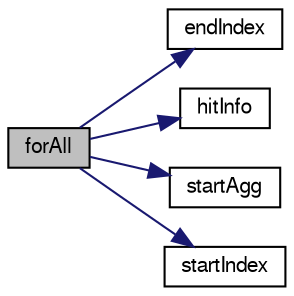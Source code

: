 digraph "forAll"
{
  bgcolor="transparent";
  edge [fontname="FreeSans",fontsize="10",labelfontname="FreeSans",labelfontsize="10"];
  node [fontname="FreeSans",fontsize="10",shape=record];
  rankdir="LR";
  Node1 [label="forAll",height=0.2,width=0.4,color="black", fillcolor="grey75", style="filled" fontcolor="black"];
  Node1 -> Node2 [color="midnightblue",fontsize="10",style="solid",fontname="FreeSans"];
  Node2 [label="endIndex",height=0.2,width=0.4,color="black",URL="$a04168.html#ad6d43dd93b923687942166cbf61e351d"];
  Node1 -> Node3 [color="midnightblue",fontsize="10",style="solid",fontname="FreeSans"];
  Node3 [label="hitInfo",height=0.2,width=0.4,color="black",URL="$a04168.html#aeeb7f2232c98add1252a48c0cac40d8b"];
  Node1 -> Node4 [color="midnightblue",fontsize="10",style="solid",fontname="FreeSans"];
  Node4 [label="startAgg",height=0.2,width=0.4,color="black",URL="$a04168.html#a39013d128e25d0b727444fc025de23a3"];
  Node1 -> Node5 [color="midnightblue",fontsize="10",style="solid",fontname="FreeSans"];
  Node5 [label="startIndex",height=0.2,width=0.4,color="black",URL="$a04168.html#a59cd2798cd61a33c07f040c29a241381"];
}
